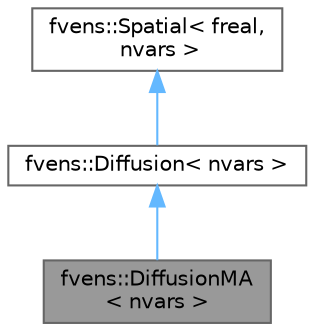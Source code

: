 digraph "fvens::DiffusionMA&lt; nvars &gt;"
{
 // LATEX_PDF_SIZE
  bgcolor="transparent";
  edge [fontname=Helvetica,fontsize=10,labelfontname=Helvetica,labelfontsize=10];
  node [fontname=Helvetica,fontsize=10,shape=box,height=0.2,width=0.4];
  Node1 [id="Node000001",label="fvens::DiffusionMA\l\< nvars \>",height=0.2,width=0.4,color="gray40", fillcolor="grey60", style="filled", fontcolor="black",tooltip=" "];
  Node2 -> Node1 [id="edge1_Node000001_Node000002",dir="back",color="steelblue1",style="solid",tooltip=" "];
  Node2 [id="Node000002",label="fvens::Diffusion\< nvars \>",height=0.2,width=0.4,color="gray40", fillcolor="white", style="filled",URL="$classfvens_1_1Diffusion.html",tooltip="Spatial discretization of diffusion operator with constant difusivity."];
  Node3 -> Node2 [id="edge2_Node000002_Node000003",dir="back",color="steelblue1",style="solid",tooltip=" "];
  Node3 [id="Node000003",label="fvens::Spatial\< freal,\l nvars \>",height=0.2,width=0.4,color="gray40", fillcolor="white", style="filled",URL="$classfvens_1_1Spatial.html",tooltip=" "];
}
